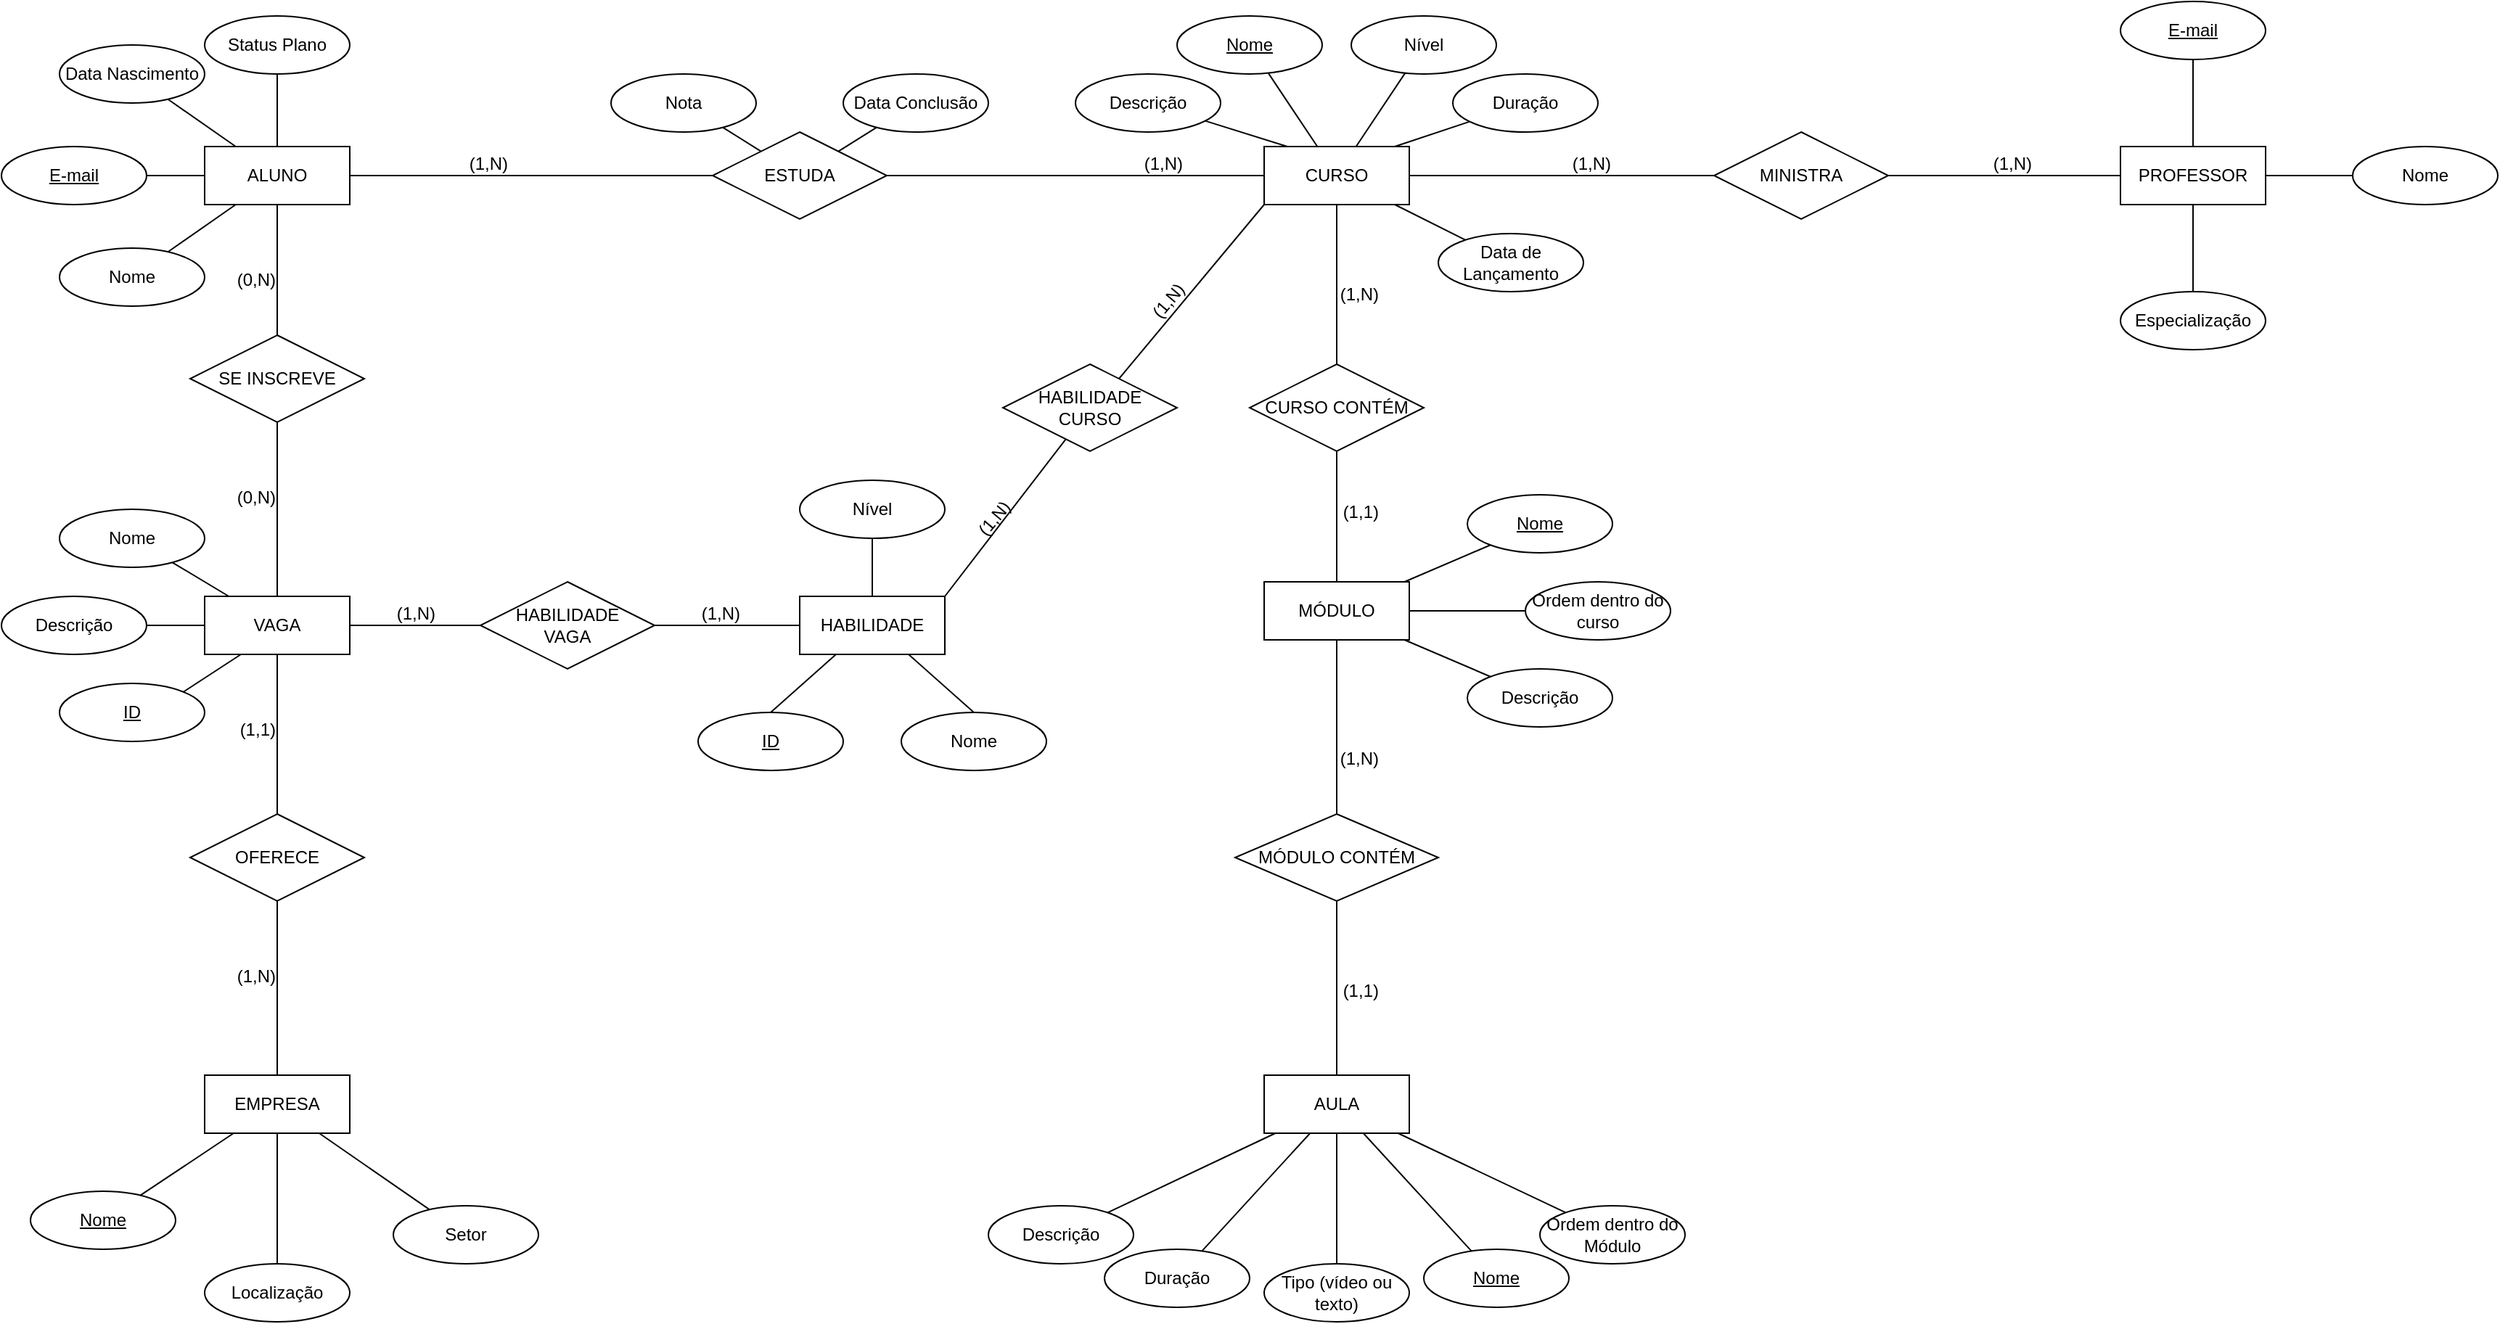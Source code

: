 <mxfile version="24.9.3">
  <diagram name="Page-1" id="-omX-KY2u4bKSU9Vu2pH">
    <mxGraphModel dx="2501" dy="780" grid="1" gridSize="10" guides="1" tooltips="1" connect="1" arrows="1" fold="1" page="1" pageScale="1" pageWidth="827" pageHeight="1169" math="0" shadow="0">
      <root>
        <mxCell id="0" />
        <mxCell id="1" parent="0" />
        <mxCell id="84Rggwo5Q6fRoOFXzcfN-1" value="&lt;div&gt;ALUNO&lt;/div&gt;" style="whiteSpace=wrap;html=1;align=center;" parent="1" vertex="1">
          <mxGeometry x="-10" y="130" width="100" height="40" as="geometry" />
        </mxCell>
        <mxCell id="84Rggwo5Q6fRoOFXzcfN-2" value="&lt;u&gt;E-mail&lt;/u&gt;" style="ellipse;whiteSpace=wrap;html=1;align=center;" parent="1" vertex="1">
          <mxGeometry x="-150" y="130" width="100" height="40" as="geometry" />
        </mxCell>
        <mxCell id="84Rggwo5Q6fRoOFXzcfN-3" value="Data Nascimento" style="ellipse;whiteSpace=wrap;html=1;align=center;" parent="1" vertex="1">
          <mxGeometry x="-110" y="60" width="100" height="40" as="geometry" />
        </mxCell>
        <mxCell id="84Rggwo5Q6fRoOFXzcfN-4" value="Status Plano" style="ellipse;whiteSpace=wrap;html=1;align=center;" parent="1" vertex="1">
          <mxGeometry x="-10" y="40" width="100" height="40" as="geometry" />
        </mxCell>
        <mxCell id="84Rggwo5Q6fRoOFXzcfN-6" value="" style="endArrow=none;html=1;rounded=0;" parent="1" source="84Rggwo5Q6fRoOFXzcfN-84" target="84Rggwo5Q6fRoOFXzcfN-1" edge="1">
          <mxGeometry relative="1" as="geometry">
            <mxPoint x="180" y="200.0" as="sourcePoint" />
            <mxPoint x="410" y="199.5" as="targetPoint" />
          </mxGeometry>
        </mxCell>
        <mxCell id="84Rggwo5Q6fRoOFXzcfN-7" value="" style="endArrow=none;html=1;rounded=0;" parent="1" source="84Rggwo5Q6fRoOFXzcfN-2" target="84Rggwo5Q6fRoOFXzcfN-1" edge="1">
          <mxGeometry relative="1" as="geometry">
            <mxPoint x="170" y="150" as="sourcePoint" />
            <mxPoint x="190" y="150" as="targetPoint" />
          </mxGeometry>
        </mxCell>
        <mxCell id="84Rggwo5Q6fRoOFXzcfN-9" value="ESTUDA" style="shape=rhombus;perimeter=rhombusPerimeter;whiteSpace=wrap;html=1;align=center;" parent="1" vertex="1">
          <mxGeometry x="340" y="120" width="120" height="60" as="geometry" />
        </mxCell>
        <mxCell id="84Rggwo5Q6fRoOFXzcfN-10" value="" style="endArrow=none;html=1;rounded=0;" parent="1" source="84Rggwo5Q6fRoOFXzcfN-9" target="84Rggwo5Q6fRoOFXzcfN-1" edge="1">
          <mxGeometry relative="1" as="geometry">
            <mxPoint x="350" y="210" as="sourcePoint" />
            <mxPoint x="510" y="210" as="targetPoint" />
          </mxGeometry>
        </mxCell>
        <mxCell id="84Rggwo5Q6fRoOFXzcfN-11" value="&lt;div&gt;(1,N)&lt;/div&gt;" style="resizable=0;html=1;whiteSpace=wrap;align=right;verticalAlign=bottom;" parent="84Rggwo5Q6fRoOFXzcfN-10" connectable="0" vertex="1">
          <mxGeometry x="1" relative="1" as="geometry">
            <mxPoint x="110" as="offset" />
          </mxGeometry>
        </mxCell>
        <mxCell id="84Rggwo5Q6fRoOFXzcfN-12" value="CURSO" style="whiteSpace=wrap;html=1;align=center;" parent="1" vertex="1">
          <mxGeometry x="720" y="130" width="100" height="40" as="geometry" />
        </mxCell>
        <mxCell id="84Rggwo5Q6fRoOFXzcfN-13" value="Nome" style="ellipse;whiteSpace=wrap;html=1;align=center;fontStyle=4;" parent="1" vertex="1">
          <mxGeometry x="660" y="40" width="100" height="40" as="geometry" />
        </mxCell>
        <mxCell id="84Rggwo5Q6fRoOFXzcfN-14" value="Descrição" style="ellipse;whiteSpace=wrap;html=1;align=center;" parent="1" vertex="1">
          <mxGeometry x="590" y="80" width="100" height="40" as="geometry" />
        </mxCell>
        <mxCell id="84Rggwo5Q6fRoOFXzcfN-15" value="Nível" style="ellipse;whiteSpace=wrap;html=1;align=center;" parent="1" vertex="1">
          <mxGeometry x="780" y="40" width="100" height="40" as="geometry" />
        </mxCell>
        <mxCell id="84Rggwo5Q6fRoOFXzcfN-16" value="Data de Lançamento" style="ellipse;whiteSpace=wrap;html=1;align=center;" parent="1" vertex="1">
          <mxGeometry x="840" y="190" width="100" height="40" as="geometry" />
        </mxCell>
        <mxCell id="84Rggwo5Q6fRoOFXzcfN-17" value="Duração" style="ellipse;whiteSpace=wrap;html=1;align=center;" parent="1" vertex="1">
          <mxGeometry x="850" y="80" width="100" height="40" as="geometry" />
        </mxCell>
        <mxCell id="84Rggwo5Q6fRoOFXzcfN-18" value="" style="endArrow=none;html=1;rounded=0;" parent="1" source="84Rggwo5Q6fRoOFXzcfN-13" target="84Rggwo5Q6fRoOFXzcfN-12" edge="1">
          <mxGeometry relative="1" as="geometry">
            <mxPoint x="420" y="410" as="sourcePoint" />
            <mxPoint x="580" y="410" as="targetPoint" />
          </mxGeometry>
        </mxCell>
        <mxCell id="84Rggwo5Q6fRoOFXzcfN-19" value="" style="endArrow=none;html=1;rounded=0;entryX=0.16;entryY=0;entryDx=0;entryDy=0;entryPerimeter=0;" parent="1" source="84Rggwo5Q6fRoOFXzcfN-14" target="84Rggwo5Q6fRoOFXzcfN-12" edge="1">
          <mxGeometry relative="1" as="geometry">
            <mxPoint x="482" y="432" as="sourcePoint" />
            <mxPoint x="514" y="450" as="targetPoint" />
          </mxGeometry>
        </mxCell>
        <mxCell id="84Rggwo5Q6fRoOFXzcfN-20" value="" style="endArrow=none;html=1;rounded=0;" parent="1" source="84Rggwo5Q6fRoOFXzcfN-15" target="84Rggwo5Q6fRoOFXzcfN-12" edge="1">
          <mxGeometry relative="1" as="geometry">
            <mxPoint x="492" y="442" as="sourcePoint" />
            <mxPoint x="524" y="460" as="targetPoint" />
          </mxGeometry>
        </mxCell>
        <mxCell id="84Rggwo5Q6fRoOFXzcfN-21" value="" style="endArrow=none;html=1;rounded=0;" parent="1" target="84Rggwo5Q6fRoOFXzcfN-17" edge="1">
          <mxGeometry relative="1" as="geometry">
            <mxPoint x="810" y="130" as="sourcePoint" />
            <mxPoint x="534" y="470" as="targetPoint" />
          </mxGeometry>
        </mxCell>
        <mxCell id="84Rggwo5Q6fRoOFXzcfN-22" value="MINISTRA" style="shape=rhombus;perimeter=rhombusPerimeter;whiteSpace=wrap;html=1;align=center;" parent="1" vertex="1">
          <mxGeometry x="1030" y="120" width="120" height="60" as="geometry" />
        </mxCell>
        <mxCell id="84Rggwo5Q6fRoOFXzcfN-23" value="" style="endArrow=none;html=1;rounded=0;" parent="1" source="84Rggwo5Q6fRoOFXzcfN-22" target="84Rggwo5Q6fRoOFXzcfN-12" edge="1">
          <mxGeometry relative="1" as="geometry">
            <mxPoint x="750" y="410" as="sourcePoint" />
            <mxPoint x="910" y="410" as="targetPoint" />
          </mxGeometry>
        </mxCell>
        <mxCell id="84Rggwo5Q6fRoOFXzcfN-24" value="(1,N)" style="resizable=0;html=1;whiteSpace=wrap;align=right;verticalAlign=bottom;" parent="84Rggwo5Q6fRoOFXzcfN-23" connectable="0" vertex="1">
          <mxGeometry x="1" relative="1" as="geometry">
            <mxPoint x="140" as="offset" />
          </mxGeometry>
        </mxCell>
        <mxCell id="84Rggwo5Q6fRoOFXzcfN-25" value="PROFESSOR" style="whiteSpace=wrap;html=1;align=center;" parent="1" vertex="1">
          <mxGeometry x="1310" y="130" width="100" height="40" as="geometry" />
        </mxCell>
        <mxCell id="84Rggwo5Q6fRoOFXzcfN-26" value="" style="endArrow=none;html=1;rounded=0;entryX=0;entryY=0.5;entryDx=0;entryDy=0;exitX=1;exitY=0.5;exitDx=0;exitDy=0;" parent="1" source="84Rggwo5Q6fRoOFXzcfN-22" target="84Rggwo5Q6fRoOFXzcfN-25" edge="1">
          <mxGeometry relative="1" as="geometry">
            <mxPoint x="880" y="410" as="sourcePoint" />
            <mxPoint x="1040" y="410" as="targetPoint" />
          </mxGeometry>
        </mxCell>
        <mxCell id="84Rggwo5Q6fRoOFXzcfN-27" value="(1,N)" style="resizable=0;html=1;whiteSpace=wrap;align=right;verticalAlign=bottom;" parent="84Rggwo5Q6fRoOFXzcfN-26" connectable="0" vertex="1">
          <mxGeometry x="1" relative="1" as="geometry">
            <mxPoint x="-60" as="offset" />
          </mxGeometry>
        </mxCell>
        <mxCell id="84Rggwo5Q6fRoOFXzcfN-28" value="Nome" style="ellipse;whiteSpace=wrap;html=1;align=center;fontStyle=0;" parent="1" vertex="1">
          <mxGeometry x="1470" y="130" width="100" height="40" as="geometry" />
        </mxCell>
        <mxCell id="84Rggwo5Q6fRoOFXzcfN-30" value="Especialização" style="ellipse;whiteSpace=wrap;html=1;align=center;" parent="1" vertex="1">
          <mxGeometry x="1310" y="230" width="100" height="40" as="geometry" />
        </mxCell>
        <mxCell id="84Rggwo5Q6fRoOFXzcfN-32" value="&lt;u&gt;E-mail&lt;/u&gt;" style="ellipse;whiteSpace=wrap;html=1;align=center;" parent="1" vertex="1">
          <mxGeometry x="1310" y="30" width="100" height="40" as="geometry" />
        </mxCell>
        <mxCell id="84Rggwo5Q6fRoOFXzcfN-34" value="" style="endArrow=none;html=1;rounded=0;" parent="1" source="84Rggwo5Q6fRoOFXzcfN-32" target="84Rggwo5Q6fRoOFXzcfN-25" edge="1">
          <mxGeometry relative="1" as="geometry">
            <mxPoint x="1020" y="430" as="sourcePoint" />
            <mxPoint x="1140" y="460" as="targetPoint" />
          </mxGeometry>
        </mxCell>
        <mxCell id="84Rggwo5Q6fRoOFXzcfN-35" value="" style="endArrow=none;html=1;rounded=0;" parent="1" source="84Rggwo5Q6fRoOFXzcfN-25" target="84Rggwo5Q6fRoOFXzcfN-30" edge="1">
          <mxGeometry relative="1" as="geometry">
            <mxPoint x="1030" y="440" as="sourcePoint" />
            <mxPoint x="1095" y="470" as="targetPoint" />
          </mxGeometry>
        </mxCell>
        <mxCell id="84Rggwo5Q6fRoOFXzcfN-36" value="MÓDULO" style="whiteSpace=wrap;html=1;align=center;" parent="1" vertex="1">
          <mxGeometry x="720" y="430" width="100" height="40" as="geometry" />
        </mxCell>
        <mxCell id="84Rggwo5Q6fRoOFXzcfN-37" value="" style="endArrow=none;html=1;rounded=0;" parent="1" source="84Rggwo5Q6fRoOFXzcfN-95" target="84Rggwo5Q6fRoOFXzcfN-36" edge="1">
          <mxGeometry relative="1" as="geometry">
            <mxPoint x="770" y="330" as="sourcePoint" />
            <mxPoint x="769.75" y="420" as="targetPoint" />
          </mxGeometry>
        </mxCell>
        <mxCell id="84Rggwo5Q6fRoOFXzcfN-38" value="(1,1)" style="resizable=0;html=1;whiteSpace=wrap;align=right;verticalAlign=bottom;" parent="84Rggwo5Q6fRoOFXzcfN-37" connectable="0" vertex="1">
          <mxGeometry x="1" relative="1" as="geometry">
            <mxPoint x="30" y="-40" as="offset" />
          </mxGeometry>
        </mxCell>
        <mxCell id="84Rggwo5Q6fRoOFXzcfN-39" value="" style="endArrow=none;html=1;rounded=0;" parent="1" source="84Rggwo5Q6fRoOFXzcfN-95" target="84Rggwo5Q6fRoOFXzcfN-12" edge="1">
          <mxGeometry relative="1" as="geometry">
            <mxPoint x="770" y="270" as="sourcePoint" />
            <mxPoint x="610" y="610" as="targetPoint" />
          </mxGeometry>
        </mxCell>
        <mxCell id="84Rggwo5Q6fRoOFXzcfN-40" value="(1,N)" style="resizable=0;html=1;whiteSpace=wrap;align=right;verticalAlign=bottom;" parent="84Rggwo5Q6fRoOFXzcfN-39" connectable="0" vertex="1">
          <mxGeometry x="1" relative="1" as="geometry">
            <mxPoint x="30" y="70" as="offset" />
          </mxGeometry>
        </mxCell>
        <mxCell id="84Rggwo5Q6fRoOFXzcfN-41" value="Ordem dentro do curso" style="ellipse;whiteSpace=wrap;html=1;align=center;" parent="1" vertex="1">
          <mxGeometry x="900" y="430" width="100" height="40" as="geometry" />
        </mxCell>
        <mxCell id="84Rggwo5Q6fRoOFXzcfN-42" value="Descrição" style="ellipse;whiteSpace=wrap;html=1;align=center;" parent="1" vertex="1">
          <mxGeometry x="860" y="490" width="100" height="40" as="geometry" />
        </mxCell>
        <mxCell id="84Rggwo5Q6fRoOFXzcfN-43" value="" style="endArrow=none;html=1;rounded=0;" parent="1" source="84Rggwo5Q6fRoOFXzcfN-42" target="84Rggwo5Q6fRoOFXzcfN-36" edge="1">
          <mxGeometry relative="1" as="geometry">
            <mxPoint x="450" y="810" as="sourcePoint" />
            <mxPoint x="610" y="810" as="targetPoint" />
          </mxGeometry>
        </mxCell>
        <mxCell id="84Rggwo5Q6fRoOFXzcfN-44" value="" style="endArrow=none;html=1;rounded=0;" parent="1" source="84Rggwo5Q6fRoOFXzcfN-36" target="84Rggwo5Q6fRoOFXzcfN-41" edge="1">
          <mxGeometry relative="1" as="geometry">
            <mxPoint x="465" y="796" as="sourcePoint" />
            <mxPoint x="500" y="770" as="targetPoint" />
          </mxGeometry>
        </mxCell>
        <mxCell id="84Rggwo5Q6fRoOFXzcfN-45" value="" style="endArrow=none;html=1;rounded=0;" parent="1" source="84Rggwo5Q6fRoOFXzcfN-36" target="84Rggwo5Q6fRoOFXzcfN-61" edge="1">
          <mxGeometry relative="1" as="geometry">
            <mxPoint x="820" y="450" as="sourcePoint" />
            <mxPoint x="624.645" y="714.142" as="targetPoint" />
          </mxGeometry>
        </mxCell>
        <mxCell id="84Rggwo5Q6fRoOFXzcfN-46" value="MÓDULO CONTÉM" style="shape=rhombus;perimeter=rhombusPerimeter;whiteSpace=wrap;html=1;align=center;" parent="1" vertex="1">
          <mxGeometry x="700" y="590" width="140" height="60" as="geometry" />
        </mxCell>
        <mxCell id="84Rggwo5Q6fRoOFXzcfN-47" value="" style="endArrow=none;html=1;rounded=0;" parent="1" source="84Rggwo5Q6fRoOFXzcfN-46" target="84Rggwo5Q6fRoOFXzcfN-36" edge="1">
          <mxGeometry relative="1" as="geometry">
            <mxPoint x="450" y="910" as="sourcePoint" />
            <mxPoint x="610" y="910" as="targetPoint" />
          </mxGeometry>
        </mxCell>
        <mxCell id="84Rggwo5Q6fRoOFXzcfN-48" value="(1,N)" style="resizable=0;html=1;whiteSpace=wrap;align=right;verticalAlign=bottom;" parent="84Rggwo5Q6fRoOFXzcfN-47" connectable="0" vertex="1">
          <mxGeometry x="1" relative="1" as="geometry">
            <mxPoint x="30" y="90" as="offset" />
          </mxGeometry>
        </mxCell>
        <mxCell id="84Rggwo5Q6fRoOFXzcfN-49" value="AULA" style="whiteSpace=wrap;html=1;align=center;" parent="1" vertex="1">
          <mxGeometry x="720" y="770" width="100" height="40" as="geometry" />
        </mxCell>
        <mxCell id="84Rggwo5Q6fRoOFXzcfN-50" value="" style="endArrow=none;html=1;rounded=0;entryX=0.5;entryY=0;entryDx=0;entryDy=0;exitX=0.5;exitY=1;exitDx=0;exitDy=0;" parent="1" source="84Rggwo5Q6fRoOFXzcfN-46" target="84Rggwo5Q6fRoOFXzcfN-49" edge="1">
          <mxGeometry relative="1" as="geometry">
            <mxPoint x="450" y="910" as="sourcePoint" />
            <mxPoint x="610" y="910" as="targetPoint" />
          </mxGeometry>
        </mxCell>
        <mxCell id="84Rggwo5Q6fRoOFXzcfN-51" value="(1,1)" style="resizable=0;html=1;whiteSpace=wrap;align=right;verticalAlign=bottom;" parent="84Rggwo5Q6fRoOFXzcfN-50" connectable="0" vertex="1">
          <mxGeometry x="1" relative="1" as="geometry">
            <mxPoint x="30" y="-50" as="offset" />
          </mxGeometry>
        </mxCell>
        <mxCell id="84Rggwo5Q6fRoOFXzcfN-52" value="Ordem dentro do Módulo" style="ellipse;whiteSpace=wrap;html=1;align=center;" parent="1" vertex="1">
          <mxGeometry x="910" y="860" width="100" height="40" as="geometry" />
        </mxCell>
        <mxCell id="84Rggwo5Q6fRoOFXzcfN-53" value="Tipo (vídeo ou texto)" style="ellipse;whiteSpace=wrap;html=1;align=center;" parent="1" vertex="1">
          <mxGeometry x="720" y="900" width="100" height="40" as="geometry" />
        </mxCell>
        <mxCell id="84Rggwo5Q6fRoOFXzcfN-54" value="Descrição" style="ellipse;whiteSpace=wrap;html=1;align=center;" parent="1" vertex="1">
          <mxGeometry x="530" y="860" width="100" height="40" as="geometry" />
        </mxCell>
        <mxCell id="84Rggwo5Q6fRoOFXzcfN-55" value="Duração" style="ellipse;whiteSpace=wrap;html=1;align=center;" parent="1" vertex="1">
          <mxGeometry x="610" y="890" width="100" height="40" as="geometry" />
        </mxCell>
        <mxCell id="84Rggwo5Q6fRoOFXzcfN-56" value="" style="endArrow=none;html=1;rounded=0;" parent="1" source="84Rggwo5Q6fRoOFXzcfN-54" target="84Rggwo5Q6fRoOFXzcfN-49" edge="1">
          <mxGeometry relative="1" as="geometry">
            <mxPoint x="450" y="810" as="sourcePoint" />
            <mxPoint x="610" y="810" as="targetPoint" />
          </mxGeometry>
        </mxCell>
        <mxCell id="84Rggwo5Q6fRoOFXzcfN-57" value="" style="endArrow=none;html=1;rounded=0;" parent="1" source="84Rggwo5Q6fRoOFXzcfN-55" target="84Rggwo5Q6fRoOFXzcfN-49" edge="1">
          <mxGeometry relative="1" as="geometry">
            <mxPoint x="480" y="1000" as="sourcePoint" />
            <mxPoint x="525" y="1020" as="targetPoint" />
          </mxGeometry>
        </mxCell>
        <mxCell id="84Rggwo5Q6fRoOFXzcfN-58" value="" style="endArrow=none;html=1;rounded=0;" parent="1" source="84Rggwo5Q6fRoOFXzcfN-49" target="84Rggwo5Q6fRoOFXzcfN-53" edge="1">
          <mxGeometry relative="1" as="geometry">
            <mxPoint x="490" y="1010" as="sourcePoint" />
            <mxPoint x="535" y="1030" as="targetPoint" />
          </mxGeometry>
        </mxCell>
        <mxCell id="84Rggwo5Q6fRoOFXzcfN-59" value="" style="endArrow=none;html=1;rounded=0;" parent="1" source="84Rggwo5Q6fRoOFXzcfN-49" target="84Rggwo5Q6fRoOFXzcfN-52" edge="1">
          <mxGeometry relative="1" as="geometry">
            <mxPoint x="510" y="1030" as="sourcePoint" />
            <mxPoint x="555" y="1050" as="targetPoint" />
          </mxGeometry>
        </mxCell>
        <mxCell id="84Rggwo5Q6fRoOFXzcfN-60" value="Nome" style="ellipse;whiteSpace=wrap;html=1;align=center;fontStyle=4;" parent="1" vertex="1">
          <mxGeometry x="830" y="890" width="100" height="40" as="geometry" />
        </mxCell>
        <mxCell id="84Rggwo5Q6fRoOFXzcfN-61" value="Nome" style="ellipse;whiteSpace=wrap;html=1;align=center;fontStyle=4;" parent="1" vertex="1">
          <mxGeometry x="860" y="370" width="100" height="40" as="geometry" />
        </mxCell>
        <mxCell id="84Rggwo5Q6fRoOFXzcfN-62" value="EMPRESA" style="whiteSpace=wrap;html=1;align=center;" parent="1" vertex="1">
          <mxGeometry x="-10" y="770" width="100" height="40" as="geometry" />
        </mxCell>
        <mxCell id="84Rggwo5Q6fRoOFXzcfN-63" value="Nome" style="ellipse;whiteSpace=wrap;html=1;align=center;fontStyle=4;" parent="1" vertex="1">
          <mxGeometry x="-130" y="850" width="100" height="40" as="geometry" />
        </mxCell>
        <mxCell id="84Rggwo5Q6fRoOFXzcfN-64" value="Setor" style="ellipse;whiteSpace=wrap;html=1;align=center;" parent="1" vertex="1">
          <mxGeometry x="120" y="860" width="100" height="40" as="geometry" />
        </mxCell>
        <mxCell id="84Rggwo5Q6fRoOFXzcfN-65" value="Localização" style="ellipse;whiteSpace=wrap;html=1;align=center;" parent="1" vertex="1">
          <mxGeometry x="-10" y="900" width="100" height="40" as="geometry" />
        </mxCell>
        <mxCell id="84Rggwo5Q6fRoOFXzcfN-66" value="VAGA" style="whiteSpace=wrap;html=1;align=center;" parent="1" vertex="1">
          <mxGeometry x="-10" y="440" width="100" height="40" as="geometry" />
        </mxCell>
        <mxCell id="84Rggwo5Q6fRoOFXzcfN-67" value="" style="endArrow=none;html=1;rounded=0;" parent="1" source="CaM7xlCMLQ7idXJdT8iR-3" target="84Rggwo5Q6fRoOFXzcfN-62" edge="1">
          <mxGeometry relative="1" as="geometry">
            <mxPoint x="250" y="650" as="sourcePoint" />
            <mxPoint x="205" y="630" as="targetPoint" />
          </mxGeometry>
        </mxCell>
        <mxCell id="84Rggwo5Q6fRoOFXzcfN-68" value="(1,N)" style="resizable=0;html=1;whiteSpace=wrap;align=right;verticalAlign=bottom;" parent="84Rggwo5Q6fRoOFXzcfN-67" connectable="0" vertex="1">
          <mxGeometry x="1" relative="1" as="geometry">
            <mxPoint y="-60" as="offset" />
          </mxGeometry>
        </mxCell>
        <mxCell id="84Rggwo5Q6fRoOFXzcfN-69" value="" style="endArrow=none;html=1;rounded=0;" parent="1" source="CaM7xlCMLQ7idXJdT8iR-3" target="84Rggwo5Q6fRoOFXzcfN-66" edge="1">
          <mxGeometry relative="1" as="geometry">
            <mxPoint x="250" y="590" as="sourcePoint" />
            <mxPoint x="-60" y="590" as="targetPoint" />
          </mxGeometry>
        </mxCell>
        <mxCell id="84Rggwo5Q6fRoOFXzcfN-70" value="(1,1)" style="resizable=0;html=1;whiteSpace=wrap;align=right;verticalAlign=bottom;" parent="84Rggwo5Q6fRoOFXzcfN-69" connectable="0" vertex="1">
          <mxGeometry x="1" relative="1" as="geometry">
            <mxPoint y="60" as="offset" />
          </mxGeometry>
        </mxCell>
        <mxCell id="84Rggwo5Q6fRoOFXzcfN-71" value="" style="endArrow=none;html=1;rounded=0;" parent="1" source="84Rggwo5Q6fRoOFXzcfN-62" target="84Rggwo5Q6fRoOFXzcfN-63" edge="1">
          <mxGeometry relative="1" as="geometry">
            <mxPoint x="144.64" y="670" as="sourcePoint" />
            <mxPoint x="139.995" y="835.858" as="targetPoint" />
          </mxGeometry>
        </mxCell>
        <mxCell id="84Rggwo5Q6fRoOFXzcfN-74" value="Nome" style="ellipse;whiteSpace=wrap;html=1;align=center;" parent="1" vertex="1">
          <mxGeometry x="-110" y="380" width="100" height="40" as="geometry" />
        </mxCell>
        <mxCell id="84Rggwo5Q6fRoOFXzcfN-76" value="SE INSCREVE" style="shape=rhombus;perimeter=rhombusPerimeter;whiteSpace=wrap;html=1;align=center;" parent="1" vertex="1">
          <mxGeometry x="-20" y="260" width="120" height="60" as="geometry" />
        </mxCell>
        <mxCell id="84Rggwo5Q6fRoOFXzcfN-79" value="" style="endArrow=none;html=1;rounded=0;" parent="1" source="84Rggwo5Q6fRoOFXzcfN-66" target="84Rggwo5Q6fRoOFXzcfN-74" edge="1">
          <mxGeometry relative="1" as="geometry">
            <mxPoint x="215" y="510" as="sourcePoint" />
            <mxPoint x="260" y="500" as="targetPoint" />
          </mxGeometry>
        </mxCell>
        <mxCell id="84Rggwo5Q6fRoOFXzcfN-80" value="" style="endArrow=none;html=1;rounded=0;" parent="1" source="84Rggwo5Q6fRoOFXzcfN-76" target="84Rggwo5Q6fRoOFXzcfN-1" edge="1">
          <mxGeometry relative="1" as="geometry">
            <mxPoint x="170" y="420" as="sourcePoint" />
            <mxPoint x="330" y="420" as="targetPoint" />
          </mxGeometry>
        </mxCell>
        <mxCell id="84Rggwo5Q6fRoOFXzcfN-81" value="(0,N)" style="resizable=0;html=1;whiteSpace=wrap;align=right;verticalAlign=bottom;" parent="84Rggwo5Q6fRoOFXzcfN-80" connectable="0" vertex="1">
          <mxGeometry x="1" relative="1" as="geometry">
            <mxPoint y="60" as="offset" />
          </mxGeometry>
        </mxCell>
        <mxCell id="84Rggwo5Q6fRoOFXzcfN-82" value="" style="endArrow=none;html=1;rounded=0;" parent="1" source="84Rggwo5Q6fRoOFXzcfN-76" target="84Rggwo5Q6fRoOFXzcfN-66" edge="1">
          <mxGeometry relative="1" as="geometry">
            <mxPoint x="147" y="290" as="sourcePoint" />
            <mxPoint x="330" y="420" as="targetPoint" />
          </mxGeometry>
        </mxCell>
        <mxCell id="84Rggwo5Q6fRoOFXzcfN-83" value="(0,N)" style="resizable=0;html=1;whiteSpace=wrap;align=right;verticalAlign=bottom;" parent="84Rggwo5Q6fRoOFXzcfN-82" connectable="0" vertex="1">
          <mxGeometry x="1" relative="1" as="geometry">
            <mxPoint y="-60" as="offset" />
          </mxGeometry>
        </mxCell>
        <mxCell id="84Rggwo5Q6fRoOFXzcfN-84" value="Nome" style="ellipse;whiteSpace=wrap;html=1;align=center;fontStyle=0;" parent="1" vertex="1">
          <mxGeometry x="-110" y="200" width="100" height="40" as="geometry" />
        </mxCell>
        <mxCell id="84Rggwo5Q6fRoOFXzcfN-85" value="" style="endArrow=none;html=1;rounded=0;" parent="1" source="84Rggwo5Q6fRoOFXzcfN-12" target="84Rggwo5Q6fRoOFXzcfN-16" edge="1">
          <mxGeometry width="50" height="50" relative="1" as="geometry">
            <mxPoint x="890" y="330" as="sourcePoint" />
            <mxPoint x="940" y="280" as="targetPoint" />
          </mxGeometry>
        </mxCell>
        <mxCell id="84Rggwo5Q6fRoOFXzcfN-86" value="" style="endArrow=none;html=1;rounded=0;" parent="1" source="84Rggwo5Q6fRoOFXzcfN-9" target="84Rggwo5Q6fRoOFXzcfN-12" edge="1">
          <mxGeometry width="50" height="50" relative="1" as="geometry">
            <mxPoint x="890" y="330" as="sourcePoint" />
            <mxPoint x="940" y="280" as="targetPoint" />
          </mxGeometry>
        </mxCell>
        <mxCell id="84Rggwo5Q6fRoOFXzcfN-88" value="" style="endArrow=none;html=1;rounded=0;" parent="1" source="84Rggwo5Q6fRoOFXzcfN-25" target="84Rggwo5Q6fRoOFXzcfN-28" edge="1">
          <mxGeometry width="50" height="50" relative="1" as="geometry">
            <mxPoint x="1270" y="360" as="sourcePoint" />
            <mxPoint x="1320" y="310" as="targetPoint" />
          </mxGeometry>
        </mxCell>
        <mxCell id="84Rggwo5Q6fRoOFXzcfN-89" value="" style="endArrow=none;html=1;rounded=0;" parent="1" source="84Rggwo5Q6fRoOFXzcfN-49" target="84Rggwo5Q6fRoOFXzcfN-60" edge="1">
          <mxGeometry width="50" height="50" relative="1" as="geometry">
            <mxPoint x="940" y="640" as="sourcePoint" />
            <mxPoint x="990" y="590" as="targetPoint" />
          </mxGeometry>
        </mxCell>
        <mxCell id="84Rggwo5Q6fRoOFXzcfN-90" value="" style="endArrow=none;html=1;rounded=0;" parent="1" source="84Rggwo5Q6fRoOFXzcfN-3" target="84Rggwo5Q6fRoOFXzcfN-1" edge="1">
          <mxGeometry width="50" height="50" relative="1" as="geometry">
            <mxPoint x="400" y="190" as="sourcePoint" />
            <mxPoint x="450" y="140" as="targetPoint" />
          </mxGeometry>
        </mxCell>
        <mxCell id="84Rggwo5Q6fRoOFXzcfN-91" value="" style="endArrow=none;html=1;rounded=0;" parent="1" source="84Rggwo5Q6fRoOFXzcfN-65" target="84Rggwo5Q6fRoOFXzcfN-62" edge="1">
          <mxGeometry width="50" height="50" relative="1" as="geometry">
            <mxPoint x="210" y="905" as="sourcePoint" />
            <mxPoint x="260" y="855" as="targetPoint" />
          </mxGeometry>
        </mxCell>
        <mxCell id="84Rggwo5Q6fRoOFXzcfN-92" value="" style="endArrow=none;html=1;rounded=0;" parent="1" source="84Rggwo5Q6fRoOFXzcfN-62" target="84Rggwo5Q6fRoOFXzcfN-64" edge="1">
          <mxGeometry width="50" height="50" relative="1" as="geometry">
            <mxPoint x="380" y="720" as="sourcePoint" />
            <mxPoint x="430" y="670" as="targetPoint" />
          </mxGeometry>
        </mxCell>
        <mxCell id="84Rggwo5Q6fRoOFXzcfN-93" value="&amp;nbsp;" style="text;whiteSpace=wrap;html=1;" parent="1" vertex="1">
          <mxGeometry x="450" y="90" width="40" height="40" as="geometry" />
        </mxCell>
        <mxCell id="84Rggwo5Q6fRoOFXzcfN-94" value="&lt;div&gt;(1,N)&lt;/div&gt;" style="resizable=0;html=1;whiteSpace=wrap;align=right;verticalAlign=bottom;rotation=0;" parent="1" connectable="0" vertex="1">
          <mxGeometry x="660.0" y="140" as="geometry">
            <mxPoint x="5.073" y="10.544" as="offset" />
          </mxGeometry>
        </mxCell>
        <mxCell id="84Rggwo5Q6fRoOFXzcfN-95" value="CURSO CONTÉM" style="shape=rhombus;perimeter=rhombusPerimeter;whiteSpace=wrap;html=1;align=center;" parent="1" vertex="1">
          <mxGeometry x="710" y="280" width="120" height="60" as="geometry" />
        </mxCell>
        <mxCell id="84Rggwo5Q6fRoOFXzcfN-99" value="Data Conclusão" style="ellipse;whiteSpace=wrap;html=1;align=center;" parent="1" vertex="1">
          <mxGeometry x="430" y="80" width="100" height="40" as="geometry" />
        </mxCell>
        <mxCell id="84Rggwo5Q6fRoOFXzcfN-100" value="Nota" style="ellipse;whiteSpace=wrap;html=1;align=center;" parent="1" vertex="1">
          <mxGeometry x="270" y="80" width="100" height="40" as="geometry" />
        </mxCell>
        <mxCell id="84Rggwo5Q6fRoOFXzcfN-101" value="" style="endArrow=none;html=1;rounded=0;" parent="1" source="84Rggwo5Q6fRoOFXzcfN-99" target="84Rggwo5Q6fRoOFXzcfN-9" edge="1">
          <mxGeometry width="50" height="50" relative="1" as="geometry">
            <mxPoint x="430" y="120" as="sourcePoint" />
            <mxPoint x="298" y="99" as="targetPoint" />
          </mxGeometry>
        </mxCell>
        <mxCell id="84Rggwo5Q6fRoOFXzcfN-102" value="" style="endArrow=none;html=1;rounded=0;" parent="1" source="84Rggwo5Q6fRoOFXzcfN-100" target="84Rggwo5Q6fRoOFXzcfN-9" edge="1">
          <mxGeometry width="50" height="50" relative="1" as="geometry">
            <mxPoint x="283" y="150" as="sourcePoint" />
            <mxPoint x="308" y="109" as="targetPoint" />
          </mxGeometry>
        </mxCell>
        <mxCell id="CaM7xlCMLQ7idXJdT8iR-3" value="OFERECE" style="shape=rhombus;perimeter=rhombusPerimeter;whiteSpace=wrap;html=1;align=center;" parent="1" vertex="1">
          <mxGeometry x="-20" y="590" width="120" height="60" as="geometry" />
        </mxCell>
        <mxCell id="CaM7xlCMLQ7idXJdT8iR-4" value="" style="endArrow=none;html=1;rounded=0;" parent="1" source="84Rggwo5Q6fRoOFXzcfN-4" target="84Rggwo5Q6fRoOFXzcfN-1" edge="1">
          <mxGeometry width="50" height="50" relative="1" as="geometry">
            <mxPoint x="175" y="124" as="sourcePoint" />
            <mxPoint x="212" y="140" as="targetPoint" />
          </mxGeometry>
        </mxCell>
        <mxCell id="X2wxBnx1-zwjaUytrDxQ-1" value="Descrição" style="ellipse;whiteSpace=wrap;html=1;align=center;" parent="1" vertex="1">
          <mxGeometry x="-150" y="440" width="100" height="40" as="geometry" />
        </mxCell>
        <mxCell id="X2wxBnx1-zwjaUytrDxQ-3" value="&lt;u&gt;ID&lt;/u&gt;" style="ellipse;whiteSpace=wrap;html=1;align=center;" parent="1" vertex="1">
          <mxGeometry x="-110" y="500" width="100" height="40" as="geometry" />
        </mxCell>
        <mxCell id="X2wxBnx1-zwjaUytrDxQ-4" value="" style="endArrow=none;html=1;rounded=0;exitX=1;exitY=0;exitDx=0;exitDy=0;entryX=0.25;entryY=1;entryDx=0;entryDy=0;" parent="1" source="X2wxBnx1-zwjaUytrDxQ-3" target="84Rggwo5Q6fRoOFXzcfN-66" edge="1">
          <mxGeometry relative="1" as="geometry">
            <mxPoint x="149" y="433" as="sourcePoint" />
            <mxPoint x="210" y="453" as="targetPoint" />
          </mxGeometry>
        </mxCell>
        <mxCell id="zq3JjemoBhAy9N8qxQnH-1" value="HABILIDADE" style="whiteSpace=wrap;html=1;align=center;" parent="1" vertex="1">
          <mxGeometry x="400" y="440" width="100" height="40" as="geometry" />
        </mxCell>
        <mxCell id="zq3JjemoBhAy9N8qxQnH-3" value="Nome" style="ellipse;whiteSpace=wrap;html=1;align=center;" parent="1" vertex="1">
          <mxGeometry x="470" y="520" width="100" height="40" as="geometry" />
        </mxCell>
        <mxCell id="zq3JjemoBhAy9N8qxQnH-4" value="Nível" style="ellipse;whiteSpace=wrap;html=1;align=center;" parent="1" vertex="1">
          <mxGeometry x="400" y="360" width="100" height="40" as="geometry" />
        </mxCell>
        <mxCell id="zq3JjemoBhAy9N8qxQnH-5" value="&lt;u&gt;ID&lt;/u&gt;" style="ellipse;whiteSpace=wrap;html=1;align=center;" parent="1" vertex="1">
          <mxGeometry x="330" y="520" width="100" height="40" as="geometry" />
        </mxCell>
        <mxCell id="zq3JjemoBhAy9N8qxQnH-6" value="" style="endArrow=none;html=1;rounded=0;entryX=0.5;entryY=1;entryDx=0;entryDy=0;" parent="1" source="zq3JjemoBhAy9N8qxQnH-1" target="zq3JjemoBhAy9N8qxQnH-4" edge="1">
          <mxGeometry relative="1" as="geometry">
            <mxPoint x="75" y="490" as="sourcePoint" />
            <mxPoint x="155" y="516" as="targetPoint" />
          </mxGeometry>
        </mxCell>
        <mxCell id="zq3JjemoBhAy9N8qxQnH-7" value="" style="endArrow=none;html=1;rounded=0;entryX=0.5;entryY=0;entryDx=0;entryDy=0;exitX=0.25;exitY=1;exitDx=0;exitDy=0;" parent="1" source="zq3JjemoBhAy9N8qxQnH-1" target="zq3JjemoBhAy9N8qxQnH-5" edge="1">
          <mxGeometry relative="1" as="geometry">
            <mxPoint x="430" y="410" as="sourcePoint" />
            <mxPoint x="430" y="370" as="targetPoint" />
          </mxGeometry>
        </mxCell>
        <mxCell id="zq3JjemoBhAy9N8qxQnH-8" value="" style="endArrow=none;html=1;rounded=0;entryX=0.5;entryY=0;entryDx=0;entryDy=0;exitX=0.75;exitY=1;exitDx=0;exitDy=0;" parent="1" source="zq3JjemoBhAy9N8qxQnH-1" target="zq3JjemoBhAy9N8qxQnH-3" edge="1">
          <mxGeometry relative="1" as="geometry">
            <mxPoint x="440" y="420" as="sourcePoint" />
            <mxPoint x="440" y="380" as="targetPoint" />
          </mxGeometry>
        </mxCell>
        <mxCell id="zq3JjemoBhAy9N8qxQnH-9" value="HABILIDADE&lt;div&gt;VAGA&lt;/div&gt;" style="shape=rhombus;perimeter=rhombusPerimeter;whiteSpace=wrap;html=1;align=center;" parent="1" vertex="1">
          <mxGeometry x="180" y="430" width="120" height="60" as="geometry" />
        </mxCell>
        <mxCell id="zq3JjemoBhAy9N8qxQnH-10" value="HABILIDADE&lt;div&gt;CURSO&lt;/div&gt;" style="shape=rhombus;perimeter=rhombusPerimeter;whiteSpace=wrap;html=1;align=center;" parent="1" vertex="1">
          <mxGeometry x="540" y="280" width="120" height="60" as="geometry" />
        </mxCell>
        <mxCell id="zq3JjemoBhAy9N8qxQnH-12" value="" style="endArrow=none;html=1;rounded=0;exitX=1;exitY=0;exitDx=0;exitDy=0;" parent="1" source="zq3JjemoBhAy9N8qxQnH-1" target="zq3JjemoBhAy9N8qxQnH-10" edge="1">
          <mxGeometry relative="1" as="geometry">
            <mxPoint x="455" y="450" as="sourcePoint" />
            <mxPoint x="500" y="490" as="targetPoint" />
          </mxGeometry>
        </mxCell>
        <mxCell id="zq3JjemoBhAy9N8qxQnH-13" value="" style="endArrow=none;html=1;rounded=0;entryX=0;entryY=1;entryDx=0;entryDy=0;" parent="1" target="84Rggwo5Q6fRoOFXzcfN-12" edge="1">
          <mxGeometry relative="1" as="geometry">
            <mxPoint x="620" y="290" as="sourcePoint" />
            <mxPoint x="585" y="337" as="targetPoint" />
          </mxGeometry>
        </mxCell>
        <mxCell id="zq3JjemoBhAy9N8qxQnH-14" value="" style="endArrow=none;html=1;rounded=0;entryX=1;entryY=0.5;entryDx=0;entryDy=0;exitX=0;exitY=0.5;exitDx=0;exitDy=0;" parent="1" source="84Rggwo5Q6fRoOFXzcfN-66" target="X2wxBnx1-zwjaUytrDxQ-1" edge="1">
          <mxGeometry relative="1" as="geometry">
            <mxPoint x="21" y="450" as="sourcePoint" />
            <mxPoint x="-25" y="417" as="targetPoint" />
          </mxGeometry>
        </mxCell>
        <mxCell id="zq3JjemoBhAy9N8qxQnH-15" value="" style="endArrow=none;html=1;rounded=0;exitX=0;exitY=0.5;exitDx=0;exitDy=0;entryX=1;entryY=0.5;entryDx=0;entryDy=0;" parent="1" source="zq3JjemoBhAy9N8qxQnH-9" target="84Rggwo5Q6fRoOFXzcfN-66" edge="1">
          <mxGeometry relative="1" as="geometry">
            <mxPoint x="17" y="450" as="sourcePoint" />
            <mxPoint x="-22" y="427" as="targetPoint" />
          </mxGeometry>
        </mxCell>
        <mxCell id="zq3JjemoBhAy9N8qxQnH-16" value="" style="endArrow=none;html=1;rounded=0;exitX=0;exitY=0.5;exitDx=0;exitDy=0;entryX=1;entryY=0.5;entryDx=0;entryDy=0;" parent="1" source="zq3JjemoBhAy9N8qxQnH-1" target="zq3JjemoBhAy9N8qxQnH-9" edge="1">
          <mxGeometry relative="1" as="geometry">
            <mxPoint x="190" y="470" as="sourcePoint" />
            <mxPoint x="310" y="460" as="targetPoint" />
          </mxGeometry>
        </mxCell>
        <mxCell id="zq3JjemoBhAy9N8qxQnH-17" value="&lt;div&gt;(1,N)&lt;/div&gt;" style="resizable=0;html=1;whiteSpace=wrap;align=right;verticalAlign=bottom;" parent="1" connectable="0" vertex="1">
          <mxGeometry x="150" y="460" as="geometry" />
        </mxCell>
        <mxCell id="zq3JjemoBhAy9N8qxQnH-18" value="&lt;div&gt;(1,N)&lt;/div&gt;" style="resizable=0;html=1;whiteSpace=wrap;align=right;verticalAlign=bottom;" parent="1" connectable="0" vertex="1">
          <mxGeometry x="360" y="460" as="geometry" />
        </mxCell>
        <mxCell id="zq3JjemoBhAy9N8qxQnH-19" value="&lt;div&gt;(1,N)&lt;/div&gt;" style="resizable=0;html=1;whiteSpace=wrap;align=right;verticalAlign=bottom;rotation=-50;" parent="1" connectable="0" vertex="1">
          <mxGeometry x="550" y="380" as="geometry" />
        </mxCell>
        <mxCell id="zq3JjemoBhAy9N8qxQnH-20" value="&lt;div&gt;(1,N)&lt;/div&gt;" style="resizable=0;html=1;whiteSpace=wrap;align=right;verticalAlign=bottom;rotation=-50;" parent="1" connectable="0" vertex="1">
          <mxGeometry x="670" y="230" as="geometry" />
        </mxCell>
      </root>
    </mxGraphModel>
  </diagram>
</mxfile>
